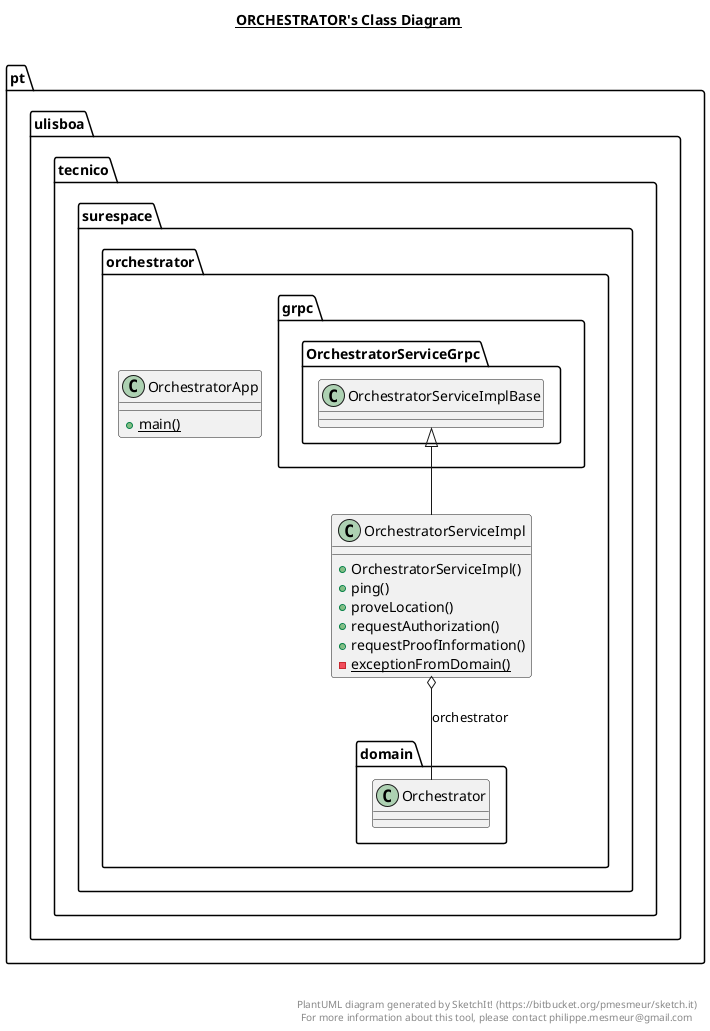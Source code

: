 @startuml

title __ORCHESTRATOR's Class Diagram__\n

  namespace pt.ulisboa.tecnico.surespace.orchestrator {
    class pt.ulisboa.tecnico.surespace.orchestrator.OrchestratorApp {
        {static} + main()
    }
  }
  

  namespace pt.ulisboa.tecnico.surespace.orchestrator {
    class pt.ulisboa.tecnico.surespace.orchestrator.OrchestratorServiceImpl {
        + OrchestratorServiceImpl()
        + ping()
        + proveLocation()
        + requestAuthorization()
        + requestProofInformation()
        {static} - exceptionFromDomain()
    }
  }
  

  pt.ulisboa.tecnico.surespace.orchestrator.OrchestratorServiceImpl -up-|> pt.ulisboa.tecnico.surespace.orchestrator.grpc.OrchestratorServiceGrpc.OrchestratorServiceImplBase
  pt.ulisboa.tecnico.surespace.orchestrator.OrchestratorServiceImpl o-- pt.ulisboa.tecnico.surespace.orchestrator.domain.Orchestrator : orchestrator


right footer


PlantUML diagram generated by SketchIt! (https://bitbucket.org/pmesmeur/sketch.it)
For more information about this tool, please contact philippe.mesmeur@gmail.com
endfooter

@enduml
